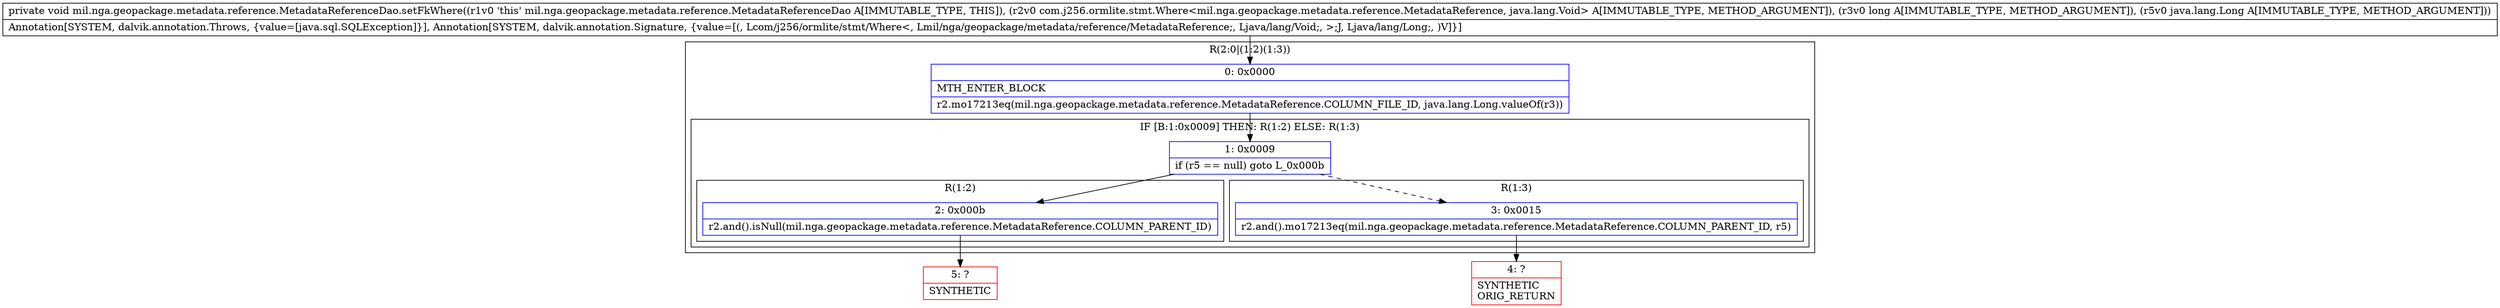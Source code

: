 digraph "CFG formil.nga.geopackage.metadata.reference.MetadataReferenceDao.setFkWhere(Lcom\/j256\/ormlite\/stmt\/Where;JLjava\/lang\/Long;)V" {
subgraph cluster_Region_1619761915 {
label = "R(2:0|(1:2)(1:3))";
node [shape=record,color=blue];
Node_0 [shape=record,label="{0\:\ 0x0000|MTH_ENTER_BLOCK\l|r2.mo17213eq(mil.nga.geopackage.metadata.reference.MetadataReference.COLUMN_FILE_ID, java.lang.Long.valueOf(r3))\l}"];
subgraph cluster_IfRegion_402712954 {
label = "IF [B:1:0x0009] THEN: R(1:2) ELSE: R(1:3)";
node [shape=record,color=blue];
Node_1 [shape=record,label="{1\:\ 0x0009|if (r5 == null) goto L_0x000b\l}"];
subgraph cluster_Region_771530437 {
label = "R(1:2)";
node [shape=record,color=blue];
Node_2 [shape=record,label="{2\:\ 0x000b|r2.and().isNull(mil.nga.geopackage.metadata.reference.MetadataReference.COLUMN_PARENT_ID)\l}"];
}
subgraph cluster_Region_1166171519 {
label = "R(1:3)";
node [shape=record,color=blue];
Node_3 [shape=record,label="{3\:\ 0x0015|r2.and().mo17213eq(mil.nga.geopackage.metadata.reference.MetadataReference.COLUMN_PARENT_ID, r5)\l}"];
}
}
}
Node_4 [shape=record,color=red,label="{4\:\ ?|SYNTHETIC\lORIG_RETURN\l}"];
Node_5 [shape=record,color=red,label="{5\:\ ?|SYNTHETIC\l}"];
MethodNode[shape=record,label="{private void mil.nga.geopackage.metadata.reference.MetadataReferenceDao.setFkWhere((r1v0 'this' mil.nga.geopackage.metadata.reference.MetadataReferenceDao A[IMMUTABLE_TYPE, THIS]), (r2v0 com.j256.ormlite.stmt.Where\<mil.nga.geopackage.metadata.reference.MetadataReference, java.lang.Void\> A[IMMUTABLE_TYPE, METHOD_ARGUMENT]), (r3v0 long A[IMMUTABLE_TYPE, METHOD_ARGUMENT]), (r5v0 java.lang.Long A[IMMUTABLE_TYPE, METHOD_ARGUMENT]))  | Annotation[SYSTEM, dalvik.annotation.Throws, \{value=[java.sql.SQLException]\}], Annotation[SYSTEM, dalvik.annotation.Signature, \{value=[(, Lcom\/j256\/ormlite\/stmt\/Where\<, Lmil\/nga\/geopackage\/metadata\/reference\/MetadataReference;, Ljava\/lang\/Void;, \>;J, Ljava\/lang\/Long;, )V]\}]\l}"];
MethodNode -> Node_0;
Node_0 -> Node_1;
Node_1 -> Node_2;
Node_1 -> Node_3[style=dashed];
Node_2 -> Node_5;
Node_3 -> Node_4;
}

